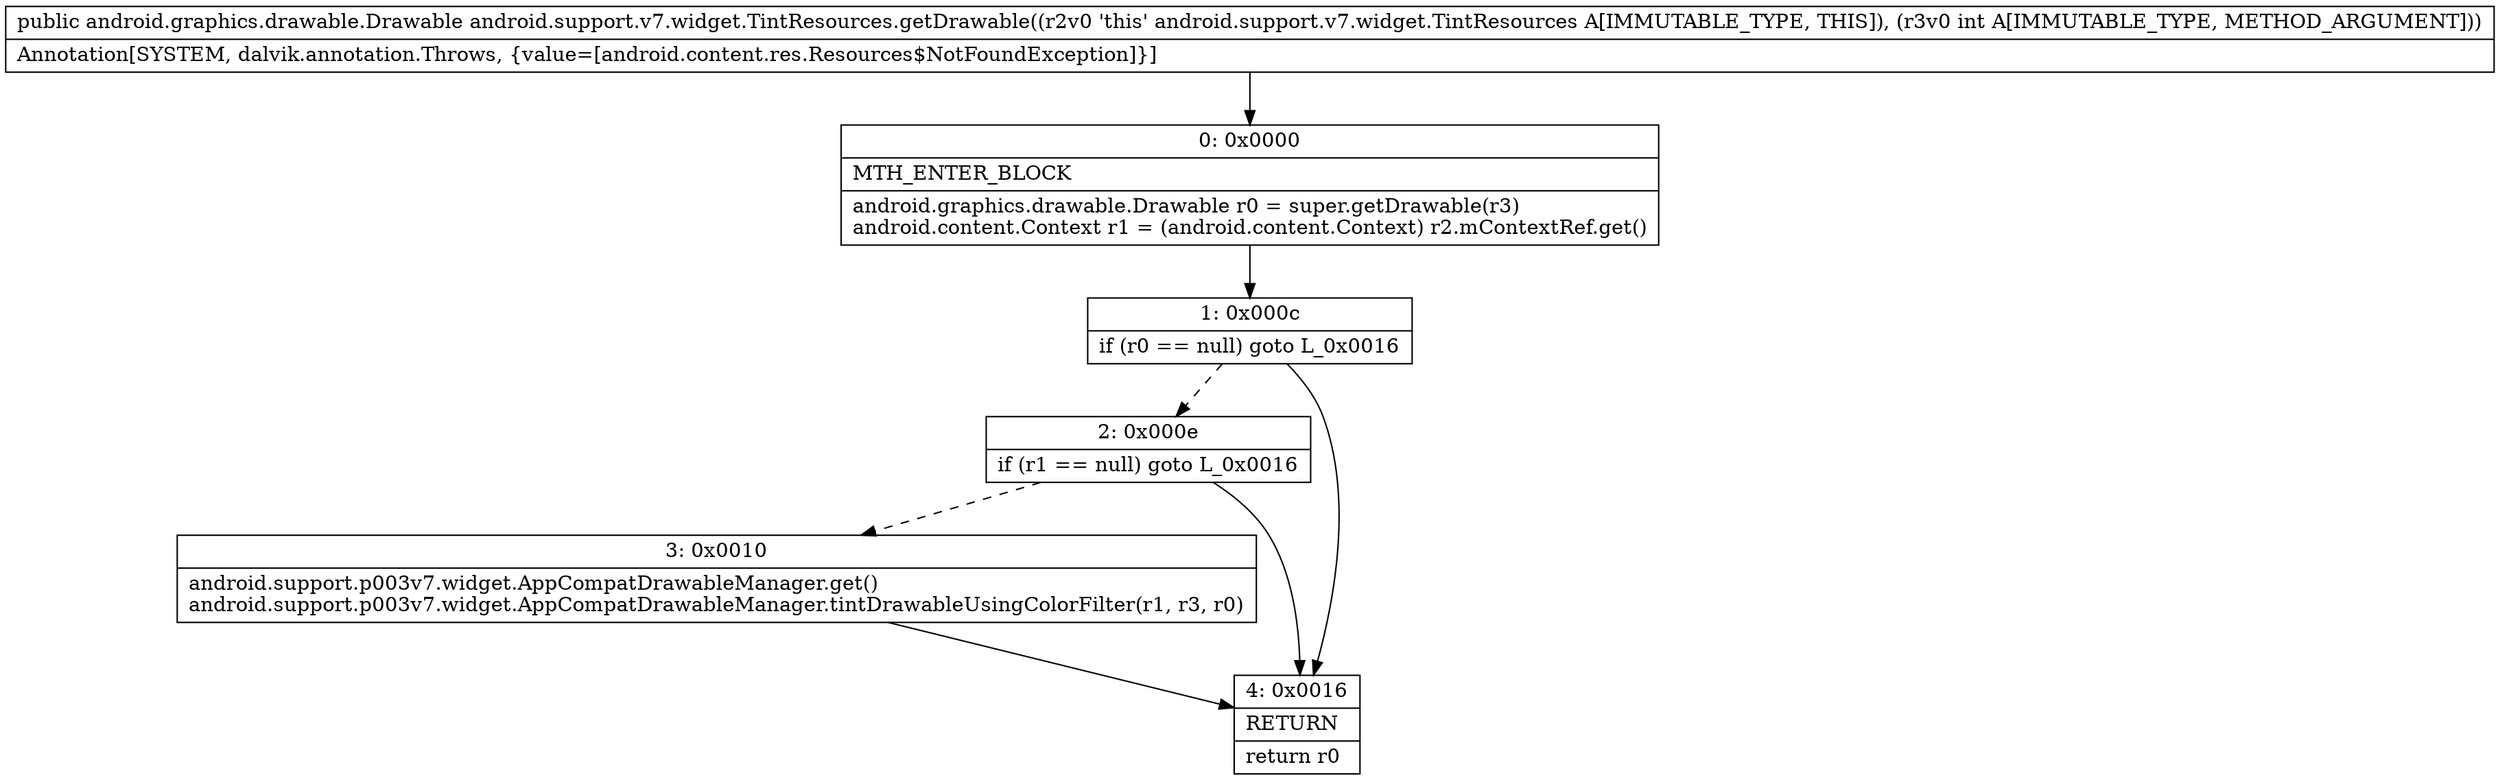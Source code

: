 digraph "CFG forandroid.support.v7.widget.TintResources.getDrawable(I)Landroid\/graphics\/drawable\/Drawable;" {
Node_0 [shape=record,label="{0\:\ 0x0000|MTH_ENTER_BLOCK\l|android.graphics.drawable.Drawable r0 = super.getDrawable(r3)\landroid.content.Context r1 = (android.content.Context) r2.mContextRef.get()\l}"];
Node_1 [shape=record,label="{1\:\ 0x000c|if (r0 == null) goto L_0x0016\l}"];
Node_2 [shape=record,label="{2\:\ 0x000e|if (r1 == null) goto L_0x0016\l}"];
Node_3 [shape=record,label="{3\:\ 0x0010|android.support.p003v7.widget.AppCompatDrawableManager.get()\landroid.support.p003v7.widget.AppCompatDrawableManager.tintDrawableUsingColorFilter(r1, r3, r0)\l}"];
Node_4 [shape=record,label="{4\:\ 0x0016|RETURN\l|return r0\l}"];
MethodNode[shape=record,label="{public android.graphics.drawable.Drawable android.support.v7.widget.TintResources.getDrawable((r2v0 'this' android.support.v7.widget.TintResources A[IMMUTABLE_TYPE, THIS]), (r3v0 int A[IMMUTABLE_TYPE, METHOD_ARGUMENT]))  | Annotation[SYSTEM, dalvik.annotation.Throws, \{value=[android.content.res.Resources$NotFoundException]\}]\l}"];
MethodNode -> Node_0;
Node_0 -> Node_1;
Node_1 -> Node_2[style=dashed];
Node_1 -> Node_4;
Node_2 -> Node_3[style=dashed];
Node_2 -> Node_4;
Node_3 -> Node_4;
}

